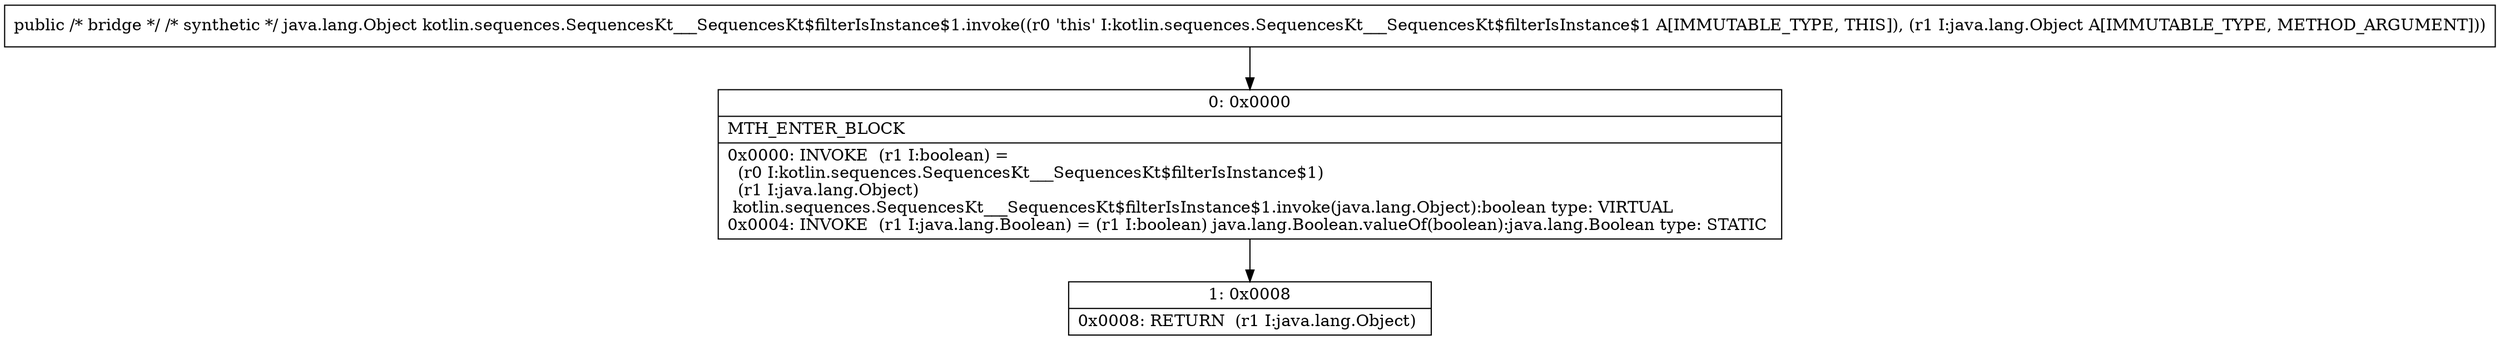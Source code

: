 digraph "CFG forkotlin.sequences.SequencesKt___SequencesKt$filterIsInstance$1.invoke(Ljava\/lang\/Object;)Ljava\/lang\/Object;" {
Node_0 [shape=record,label="{0\:\ 0x0000|MTH_ENTER_BLOCK\l|0x0000: INVOKE  (r1 I:boolean) = \l  (r0 I:kotlin.sequences.SequencesKt___SequencesKt$filterIsInstance$1)\l  (r1 I:java.lang.Object)\l kotlin.sequences.SequencesKt___SequencesKt$filterIsInstance$1.invoke(java.lang.Object):boolean type: VIRTUAL \l0x0004: INVOKE  (r1 I:java.lang.Boolean) = (r1 I:boolean) java.lang.Boolean.valueOf(boolean):java.lang.Boolean type: STATIC \l}"];
Node_1 [shape=record,label="{1\:\ 0x0008|0x0008: RETURN  (r1 I:java.lang.Object) \l}"];
MethodNode[shape=record,label="{public \/* bridge *\/ \/* synthetic *\/ java.lang.Object kotlin.sequences.SequencesKt___SequencesKt$filterIsInstance$1.invoke((r0 'this' I:kotlin.sequences.SequencesKt___SequencesKt$filterIsInstance$1 A[IMMUTABLE_TYPE, THIS]), (r1 I:java.lang.Object A[IMMUTABLE_TYPE, METHOD_ARGUMENT])) }"];
MethodNode -> Node_0;
Node_0 -> Node_1;
}

